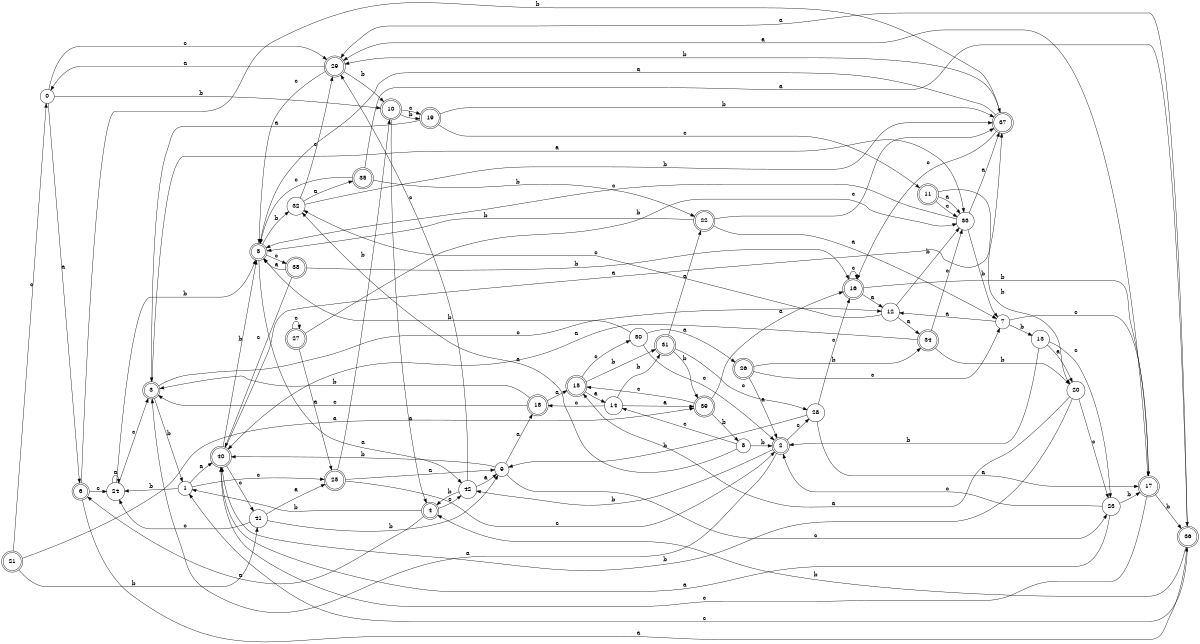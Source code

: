 digraph n35_9 {
__start0 [label="" shape="none"];

rankdir=LR;
size="8,5";

s0 [style="filled", color="black", fillcolor="white" shape="circle", label="0"];
s1 [style="filled", color="black", fillcolor="white" shape="circle", label="1"];
s2 [style="rounded,filled", color="black", fillcolor="white" shape="doublecircle", label="2"];
s3 [style="rounded,filled", color="black", fillcolor="white" shape="doublecircle", label="3"];
s4 [style="rounded,filled", color="black", fillcolor="white" shape="doublecircle", label="4"];
s5 [style="rounded,filled", color="black", fillcolor="white" shape="doublecircle", label="5"];
s6 [style="rounded,filled", color="black", fillcolor="white" shape="doublecircle", label="6"];
s7 [style="filled", color="black", fillcolor="white" shape="circle", label="7"];
s8 [style="filled", color="black", fillcolor="white" shape="circle", label="8"];
s9 [style="filled", color="black", fillcolor="white" shape="circle", label="9"];
s10 [style="rounded,filled", color="black", fillcolor="white" shape="doublecircle", label="10"];
s11 [style="rounded,filled", color="black", fillcolor="white" shape="doublecircle", label="11"];
s12 [style="filled", color="black", fillcolor="white" shape="circle", label="12"];
s13 [style="filled", color="black", fillcolor="white" shape="circle", label="13"];
s14 [style="filled", color="black", fillcolor="white" shape="circle", label="14"];
s15 [style="rounded,filled", color="black", fillcolor="white" shape="doublecircle", label="15"];
s16 [style="rounded,filled", color="black", fillcolor="white" shape="doublecircle", label="16"];
s17 [style="rounded,filled", color="black", fillcolor="white" shape="doublecircle", label="17"];
s18 [style="rounded,filled", color="black", fillcolor="white" shape="doublecircle", label="18"];
s19 [style="rounded,filled", color="black", fillcolor="white" shape="doublecircle", label="19"];
s20 [style="filled", color="black", fillcolor="white" shape="circle", label="20"];
s21 [style="rounded,filled", color="black", fillcolor="white" shape="doublecircle", label="21"];
s22 [style="rounded,filled", color="black", fillcolor="white" shape="doublecircle", label="22"];
s23 [style="filled", color="black", fillcolor="white" shape="circle", label="23"];
s24 [style="filled", color="black", fillcolor="white" shape="circle", label="24"];
s25 [style="rounded,filled", color="black", fillcolor="white" shape="doublecircle", label="25"];
s26 [style="rounded,filled", color="black", fillcolor="white" shape="doublecircle", label="26"];
s27 [style="rounded,filled", color="black", fillcolor="white" shape="doublecircle", label="27"];
s28 [style="filled", color="black", fillcolor="white" shape="circle", label="28"];
s29 [style="rounded,filled", color="black", fillcolor="white" shape="doublecircle", label="29"];
s30 [style="filled", color="black", fillcolor="white" shape="circle", label="30"];
s31 [style="rounded,filled", color="black", fillcolor="white" shape="doublecircle", label="31"];
s32 [style="filled", color="black", fillcolor="white" shape="circle", label="32"];
s33 [style="filled", color="black", fillcolor="white" shape="circle", label="33"];
s34 [style="rounded,filled", color="black", fillcolor="white" shape="doublecircle", label="34"];
s35 [style="rounded,filled", color="black", fillcolor="white" shape="doublecircle", label="35"];
s36 [style="rounded,filled", color="black", fillcolor="white" shape="doublecircle", label="36"];
s37 [style="rounded,filled", color="black", fillcolor="white" shape="doublecircle", label="37"];
s38 [style="rounded,filled", color="black", fillcolor="white" shape="doublecircle", label="38"];
s39 [style="rounded,filled", color="black", fillcolor="white" shape="doublecircle", label="39"];
s40 [style="rounded,filled", color="black", fillcolor="white" shape="doublecircle", label="40"];
s41 [style="filled", color="black", fillcolor="white" shape="circle", label="41"];
s42 [style="filled", color="black", fillcolor="white" shape="circle", label="42"];
s0 -> s6 [label="a"];
s0 -> s10 [label="b"];
s0 -> s29 [label="c"];
s1 -> s40 [label="a"];
s1 -> s24 [label="b"];
s1 -> s25 [label="c"];
s2 -> s3 [label="a"];
s2 -> s42 [label="b"];
s2 -> s28 [label="c"];
s3 -> s33 [label="a"];
s3 -> s1 [label="b"];
s3 -> s12 [label="c"];
s4 -> s6 [label="a"];
s4 -> s1 [label="b"];
s4 -> s42 [label="c"];
s5 -> s42 [label="a"];
s5 -> s32 [label="b"];
s5 -> s38 [label="c"];
s6 -> s36 [label="a"];
s6 -> s37 [label="b"];
s6 -> s24 [label="c"];
s7 -> s12 [label="a"];
s7 -> s13 [label="b"];
s7 -> s17 [label="c"];
s8 -> s32 [label="a"];
s8 -> s2 [label="b"];
s8 -> s14 [label="c"];
s9 -> s18 [label="a"];
s9 -> s40 [label="b"];
s9 -> s23 [label="c"];
s10 -> s4 [label="a"];
s10 -> s19 [label="b"];
s10 -> s19 [label="c"];
s11 -> s33 [label="a"];
s11 -> s20 [label="b"];
s11 -> s33 [label="c"];
s12 -> s34 [label="a"];
s12 -> s33 [label="b"];
s12 -> s32 [label="c"];
s13 -> s20 [label="a"];
s13 -> s2 [label="b"];
s13 -> s23 [label="c"];
s14 -> s39 [label="a"];
s14 -> s31 [label="b"];
s14 -> s18 [label="c"];
s15 -> s14 [label="a"];
s15 -> s31 [label="b"];
s15 -> s30 [label="c"];
s16 -> s12 [label="a"];
s16 -> s17 [label="b"];
s16 -> s16 [label="c"];
s17 -> s29 [label="a"];
s17 -> s36 [label="b"];
s17 -> s40 [label="c"];
s18 -> s15 [label="a"];
s18 -> s3 [label="b"];
s18 -> s3 [label="c"];
s19 -> s3 [label="a"];
s19 -> s37 [label="b"];
s19 -> s11 [label="c"];
s20 -> s15 [label="a"];
s20 -> s40 [label="b"];
s20 -> s23 [label="c"];
s21 -> s39 [label="a"];
s21 -> s41 [label="b"];
s21 -> s0 [label="c"];
s22 -> s7 [label="a"];
s22 -> s5 [label="b"];
s22 -> s37 [label="c"];
s23 -> s40 [label="a"];
s23 -> s17 [label="b"];
s23 -> s2 [label="c"];
s24 -> s24 [label="a"];
s24 -> s5 [label="b"];
s24 -> s3 [label="c"];
s25 -> s9 [label="a"];
s25 -> s10 [label="b"];
s25 -> s2 [label="c"];
s26 -> s2 [label="a"];
s26 -> s34 [label="b"];
s26 -> s7 [label="c"];
s27 -> s25 [label="a"];
s27 -> s33 [label="b"];
s27 -> s27 [label="c"];
s28 -> s17 [label="a"];
s28 -> s9 [label="b"];
s28 -> s16 [label="c"];
s29 -> s0 [label="a"];
s29 -> s10 [label="b"];
s29 -> s5 [label="c"];
s30 -> s26 [label="a"];
s30 -> s5 [label="b"];
s30 -> s2 [label="c"];
s31 -> s22 [label="a"];
s31 -> s39 [label="b"];
s31 -> s28 [label="c"];
s32 -> s35 [label="a"];
s32 -> s37 [label="b"];
s32 -> s29 [label="c"];
s33 -> s37 [label="a"];
s33 -> s7 [label="b"];
s33 -> s5 [label="c"];
s34 -> s40 [label="a"];
s34 -> s20 [label="b"];
s34 -> s33 [label="c"];
s35 -> s36 [label="a"];
s35 -> s22 [label="b"];
s35 -> s5 [label="c"];
s36 -> s29 [label="a"];
s36 -> s4 [label="b"];
s36 -> s1 [label="c"];
s37 -> s5 [label="a"];
s37 -> s29 [label="b"];
s37 -> s16 [label="c"];
s38 -> s5 [label="a"];
s38 -> s16 [label="b"];
s38 -> s40 [label="c"];
s39 -> s16 [label="a"];
s39 -> s8 [label="b"];
s39 -> s15 [label="c"];
s40 -> s37 [label="a"];
s40 -> s5 [label="b"];
s40 -> s41 [label="c"];
s41 -> s25 [label="a"];
s41 -> s9 [label="b"];
s41 -> s24 [label="c"];
s42 -> s9 [label="a"];
s42 -> s4 [label="b"];
s42 -> s29 [label="c"];

}